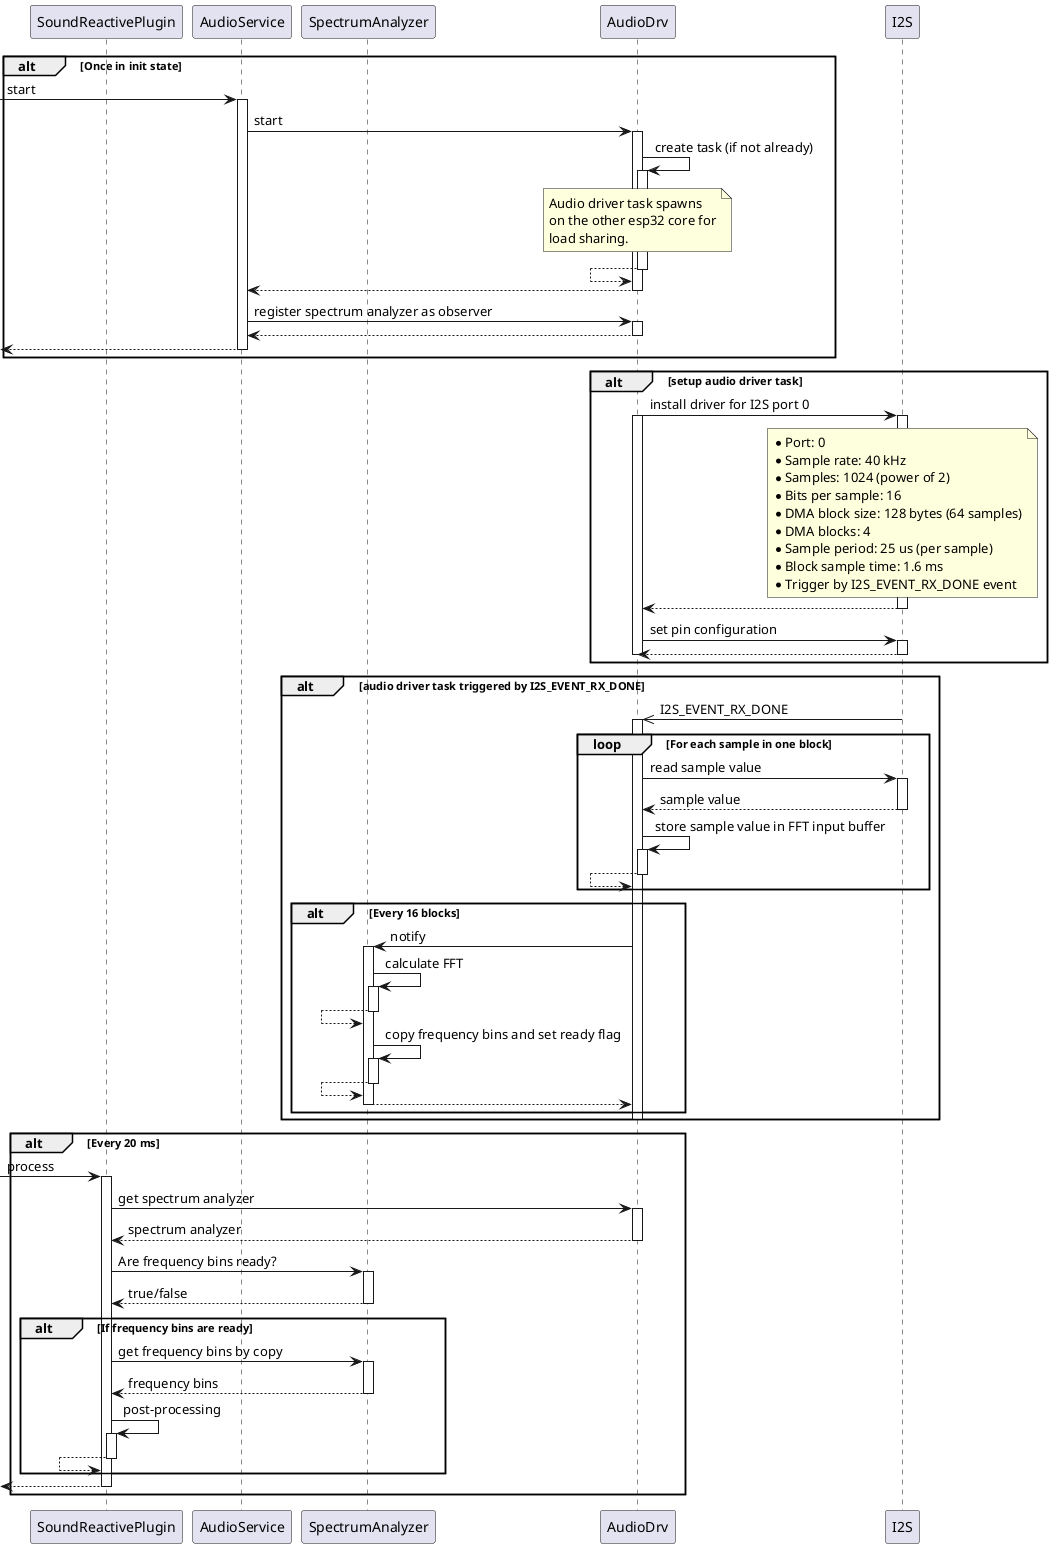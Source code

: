 @startuml

participant "SoundReactivePlugin" as plugin
participant "AudioService" as audioService
participant "SpectrumAnalyzer" as specAnalyzer
participant "AudioDrv" as audioDrv
participant "I2S" as i2s

autoactivate on

alt Once in init state

-> audioService: start
    audioService -> audioDrv: start

        audioDrv -> audioDrv: create task (if not already)

        note over audioDrv
            Audio driver task spawns
            on the other esp32 core for
            load sharing.
        end note

        audioDrv <-- audioDrv

    audioService <-- audioDrv
    audioService -> audioDrv: register spectrum analyzer as observer
    audioService <-- audioDrv
<-- audioService

end alt

alt setup audio driver task

    audioDrv -> i2s: install driver for I2S port 0

    activate audioDrv

    note over i2s
        * Port: 0
        * Sample rate: 40 kHz
        * Samples: 1024 (power of 2)
        * Bits per sample: 16
        * DMA block size: 128 bytes (64 samples)
        * DMA blocks: 4
        * Sample period: 25 us (per sample)
        * Block sample time: 1.6 ms
        * Trigger by I2S_EVENT_RX_DONE event
    end note

    audioDrv <-- i2s

    audioDrv -> i2s: set pin configuration
    audioDrv <-- i2s

    deactivate audioDrv

end alt

alt audio driver task triggered by I2S_EVENT_RX_DONE

    audioDrv <<- i2s: I2S_EVENT_RX_DONE

    loop For each sample in one block

        audioDrv -> i2s: read sample value
        audioDrv <-- i2s: sample value
        audioDrv -> audioDrv: store sample value in FFT input buffer
        audioDrv <-- audioDrv

    end loop

    alt Every 16 blocks

        audioDrv -> specAnalyzer: notify

            specAnalyzer -> specAnalyzer: calculate FFT
            specAnalyzer <-- specAnalyzer
            specAnalyzer -> specAnalyzer: copy frequency bins and set ready flag
            specAnalyzer <-- specAnalyzer

        audioDrv <-- specAnalyzer

    end alt

    deactivate audioDrv

end alt

alt Every 20 ms

-> plugin: process

    plugin -> audioDrv: get spectrum analyzer
    plugin <-- audioDrv: spectrum analyzer
    
    plugin -> specAnalyzer: Are frequency bins ready?
    plugin <-- specAnalyzer: true/false

    alt If frequency bins are ready

        plugin -> specAnalyzer: get frequency bins by copy
        plugin <-- specAnalyzer: frequency bins

        plugin -> plugin: post-processing
        plugin <-- plugin

    end alt

<-- plugin

end alt

@enduml
